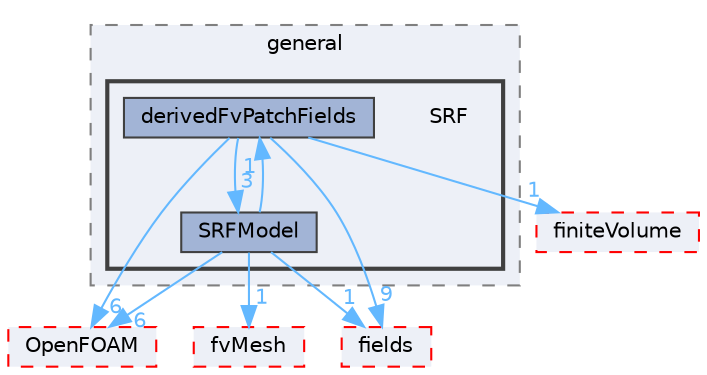 digraph "src/finiteVolume/cfdTools/general/SRF"
{
 // LATEX_PDF_SIZE
  bgcolor="transparent";
  edge [fontname=Helvetica,fontsize=10,labelfontname=Helvetica,labelfontsize=10];
  node [fontname=Helvetica,fontsize=10,shape=box,height=0.2,width=0.4];
  compound=true
  subgraph clusterdir_c5259e3096ae0265e0b8b287024f0a94 {
    graph [ bgcolor="#edf0f7", pencolor="grey50", label="general", fontname=Helvetica,fontsize=10 style="filled,dashed", URL="dir_c5259e3096ae0265e0b8b287024f0a94.html",tooltip=""]
  subgraph clusterdir_64d089819bb46d4ae7248726dbfc6926 {
    graph [ bgcolor="#edf0f7", pencolor="grey25", label="", fontname=Helvetica,fontsize=10 style="filled,bold", URL="dir_64d089819bb46d4ae7248726dbfc6926.html",tooltip=""]
    dir_64d089819bb46d4ae7248726dbfc6926 [shape=plaintext, label="SRF"];
  dir_e6c8430525c77a3f3bc12a1936999b76 [label="derivedFvPatchFields", fillcolor="#a2b4d6", color="grey25", style="filled", URL="dir_e6c8430525c77a3f3bc12a1936999b76.html",tooltip=""];
  dir_d3c6f5247a3bbdb19cd7c66f286a8e07 [label="SRFModel", fillcolor="#a2b4d6", color="grey25", style="filled", URL="dir_d3c6f5247a3bbdb19cd7c66f286a8e07.html",tooltip=""];
  }
  }
  dir_c5473ff19b20e6ec4dfe5c310b3778a8 [label="OpenFOAM", fillcolor="#edf0f7", color="red", style="filled,dashed", URL="dir_c5473ff19b20e6ec4dfe5c310b3778a8.html",tooltip=""];
  dir_25ab4a83a983f7bb7a38b7f63bb141b7 [label="fields", fillcolor="#edf0f7", color="red", style="filled,dashed", URL="dir_25ab4a83a983f7bb7a38b7f63bb141b7.html",tooltip=""];
  dir_2ea871e4defbdbd60808750cae643c63 [label="finiteVolume", fillcolor="#edf0f7", color="red", style="filled,dashed", URL="dir_2ea871e4defbdbd60808750cae643c63.html",tooltip=""];
  dir_c382fa095c9c33d8673c0dd60aaef275 [label="fvMesh", fillcolor="#edf0f7", color="red", style="filled,dashed", URL="dir_c382fa095c9c33d8673c0dd60aaef275.html",tooltip=""];
  dir_e6c8430525c77a3f3bc12a1936999b76->dir_c5473ff19b20e6ec4dfe5c310b3778a8 [headlabel="6", labeldistance=1.5 headhref="dir_000878_002695.html" href="dir_000878_002695.html" color="steelblue1" fontcolor="steelblue1"];
  dir_e6c8430525c77a3f3bc12a1936999b76->dir_25ab4a83a983f7bb7a38b7f63bb141b7 [headlabel="9", labeldistance=1.5 headhref="dir_000878_001332.html" href="dir_000878_001332.html" color="steelblue1" fontcolor="steelblue1"];
  dir_e6c8430525c77a3f3bc12a1936999b76->dir_d3c6f5247a3bbdb19cd7c66f286a8e07 [headlabel="3", labeldistance=1.5 headhref="dir_000878_003733.html" href="dir_000878_003733.html" color="steelblue1" fontcolor="steelblue1"];
  dir_e6c8430525c77a3f3bc12a1936999b76->dir_2ea871e4defbdbd60808750cae643c63 [headlabel="1", labeldistance=1.5 headhref="dir_000878_001388.html" href="dir_000878_001388.html" color="steelblue1" fontcolor="steelblue1"];
  dir_d3c6f5247a3bbdb19cd7c66f286a8e07->dir_c5473ff19b20e6ec4dfe5c310b3778a8 [headlabel="6", labeldistance=1.5 headhref="dir_003733_002695.html" href="dir_003733_002695.html" color="steelblue1" fontcolor="steelblue1"];
  dir_d3c6f5247a3bbdb19cd7c66f286a8e07->dir_e6c8430525c77a3f3bc12a1936999b76 [headlabel="1", labeldistance=1.5 headhref="dir_003733_000878.html" href="dir_003733_000878.html" color="steelblue1" fontcolor="steelblue1"];
  dir_d3c6f5247a3bbdb19cd7c66f286a8e07->dir_c382fa095c9c33d8673c0dd60aaef275 [headlabel="1", labeldistance=1.5 headhref="dir_003733_001544.html" href="dir_003733_001544.html" color="steelblue1" fontcolor="steelblue1"];
  dir_d3c6f5247a3bbdb19cd7c66f286a8e07->dir_25ab4a83a983f7bb7a38b7f63bb141b7 [headlabel="1", labeldistance=1.5 headhref="dir_003733_001332.html" href="dir_003733_001332.html" color="steelblue1" fontcolor="steelblue1"];
}
